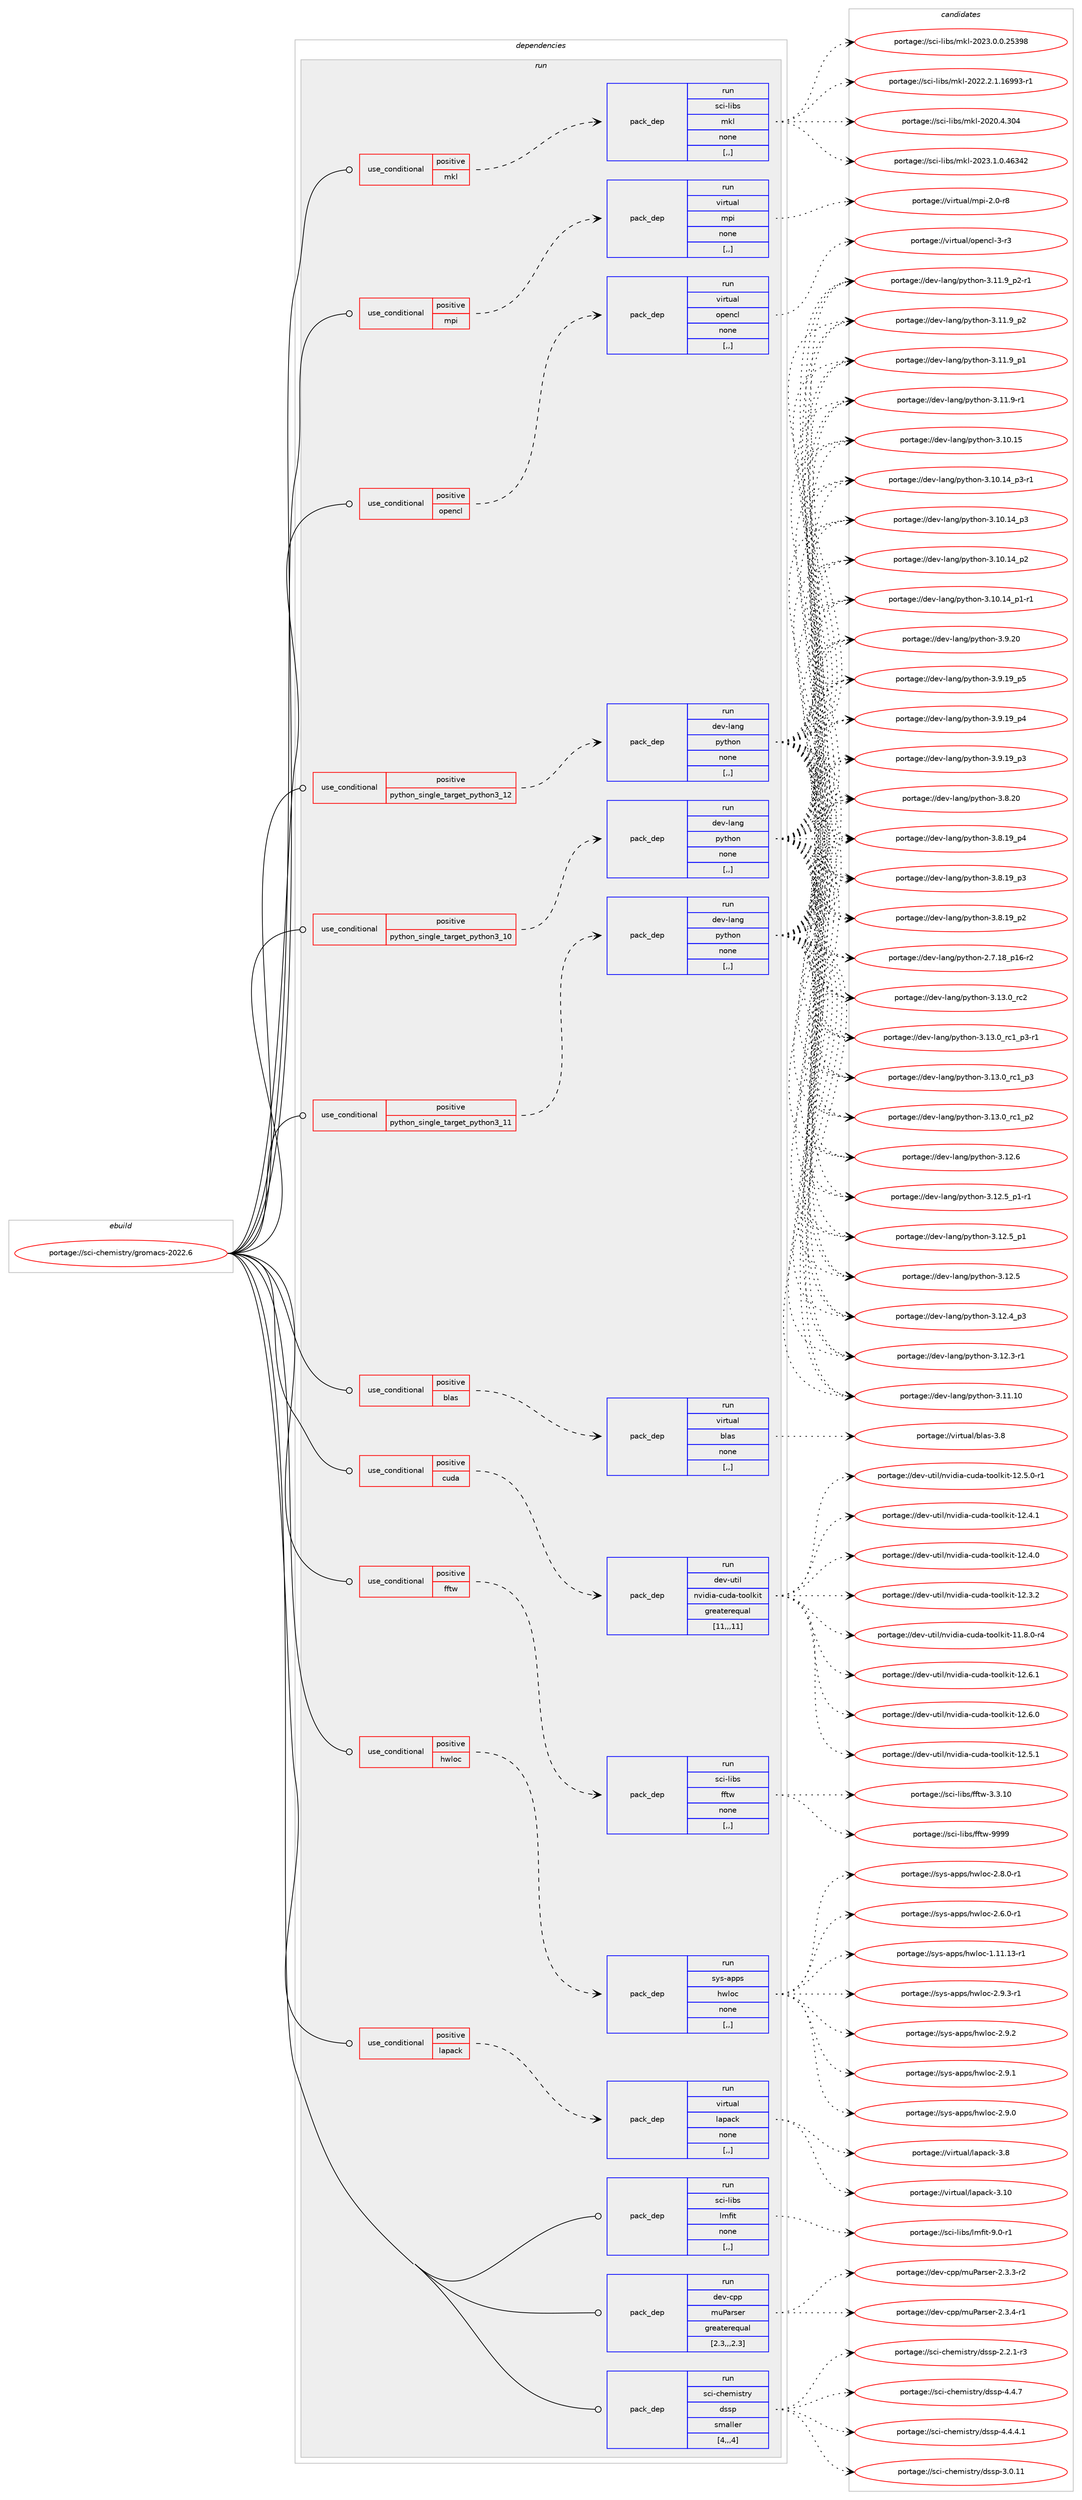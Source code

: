 digraph prolog {

# *************
# Graph options
# *************

newrank=true;
concentrate=true;
compound=true;
graph [rankdir=LR,fontname=Helvetica,fontsize=10,ranksep=1.5];#, ranksep=2.5, nodesep=0.2];
edge  [arrowhead=vee];
node  [fontname=Helvetica,fontsize=10];

# **********
# The ebuild
# **********

subgraph cluster_leftcol {
color=gray;
label=<<i>ebuild</i>>;
id [label="portage://sci-chemistry/gromacs-2022.6", color=red, width=4, href="../sci-chemistry/gromacs-2022.6.svg"];
}

# ****************
# The dependencies
# ****************

subgraph cluster_midcol {
color=gray;
label=<<i>dependencies</i>>;
subgraph cluster_compile {
fillcolor="#eeeeee";
style=filled;
label=<<i>compile</i>>;
}
subgraph cluster_compileandrun {
fillcolor="#eeeeee";
style=filled;
label=<<i>compile and run</i>>;
}
subgraph cluster_run {
fillcolor="#eeeeee";
style=filled;
label=<<i>run</i>>;
subgraph cond237757 {
dependency903241 [label=<<TABLE BORDER="0" CELLBORDER="1" CELLSPACING="0" CELLPADDING="4"><TR><TD ROWSPAN="3" CELLPADDING="10">use_conditional</TD></TR><TR><TD>positive</TD></TR><TR><TD>blas</TD></TR></TABLE>>, shape=none, color=red];
subgraph pack658912 {
dependency903242 [label=<<TABLE BORDER="0" CELLBORDER="1" CELLSPACING="0" CELLPADDING="4" WIDTH="220"><TR><TD ROWSPAN="6" CELLPADDING="30">pack_dep</TD></TR><TR><TD WIDTH="110">run</TD></TR><TR><TD>virtual</TD></TR><TR><TD>blas</TD></TR><TR><TD>none</TD></TR><TR><TD>[,,]</TD></TR></TABLE>>, shape=none, color=blue];
}
dependency903241:e -> dependency903242:w [weight=20,style="dashed",arrowhead="vee"];
}
id:e -> dependency903241:w [weight=20,style="solid",arrowhead="odot"];
subgraph cond237758 {
dependency903243 [label=<<TABLE BORDER="0" CELLBORDER="1" CELLSPACING="0" CELLPADDING="4"><TR><TD ROWSPAN="3" CELLPADDING="10">use_conditional</TD></TR><TR><TD>positive</TD></TR><TR><TD>cuda</TD></TR></TABLE>>, shape=none, color=red];
subgraph pack658913 {
dependency903244 [label=<<TABLE BORDER="0" CELLBORDER="1" CELLSPACING="0" CELLPADDING="4" WIDTH="220"><TR><TD ROWSPAN="6" CELLPADDING="30">pack_dep</TD></TR><TR><TD WIDTH="110">run</TD></TR><TR><TD>dev-util</TD></TR><TR><TD>nvidia-cuda-toolkit</TD></TR><TR><TD>greaterequal</TD></TR><TR><TD>[11,,,11]</TD></TR></TABLE>>, shape=none, color=blue];
}
dependency903243:e -> dependency903244:w [weight=20,style="dashed",arrowhead="vee"];
}
id:e -> dependency903243:w [weight=20,style="solid",arrowhead="odot"];
subgraph cond237759 {
dependency903245 [label=<<TABLE BORDER="0" CELLBORDER="1" CELLSPACING="0" CELLPADDING="4"><TR><TD ROWSPAN="3" CELLPADDING="10">use_conditional</TD></TR><TR><TD>positive</TD></TR><TR><TD>fftw</TD></TR></TABLE>>, shape=none, color=red];
subgraph pack658914 {
dependency903246 [label=<<TABLE BORDER="0" CELLBORDER="1" CELLSPACING="0" CELLPADDING="4" WIDTH="220"><TR><TD ROWSPAN="6" CELLPADDING="30">pack_dep</TD></TR><TR><TD WIDTH="110">run</TD></TR><TR><TD>sci-libs</TD></TR><TR><TD>fftw</TD></TR><TR><TD>none</TD></TR><TR><TD>[,,]</TD></TR></TABLE>>, shape=none, color=blue];
}
dependency903245:e -> dependency903246:w [weight=20,style="dashed",arrowhead="vee"];
}
id:e -> dependency903245:w [weight=20,style="solid",arrowhead="odot"];
subgraph cond237760 {
dependency903247 [label=<<TABLE BORDER="0" CELLBORDER="1" CELLSPACING="0" CELLPADDING="4"><TR><TD ROWSPAN="3" CELLPADDING="10">use_conditional</TD></TR><TR><TD>positive</TD></TR><TR><TD>hwloc</TD></TR></TABLE>>, shape=none, color=red];
subgraph pack658915 {
dependency903248 [label=<<TABLE BORDER="0" CELLBORDER="1" CELLSPACING="0" CELLPADDING="4" WIDTH="220"><TR><TD ROWSPAN="6" CELLPADDING="30">pack_dep</TD></TR><TR><TD WIDTH="110">run</TD></TR><TR><TD>sys-apps</TD></TR><TR><TD>hwloc</TD></TR><TR><TD>none</TD></TR><TR><TD>[,,]</TD></TR></TABLE>>, shape=none, color=blue];
}
dependency903247:e -> dependency903248:w [weight=20,style="dashed",arrowhead="vee"];
}
id:e -> dependency903247:w [weight=20,style="solid",arrowhead="odot"];
subgraph cond237761 {
dependency903249 [label=<<TABLE BORDER="0" CELLBORDER="1" CELLSPACING="0" CELLPADDING="4"><TR><TD ROWSPAN="3" CELLPADDING="10">use_conditional</TD></TR><TR><TD>positive</TD></TR><TR><TD>lapack</TD></TR></TABLE>>, shape=none, color=red];
subgraph pack658916 {
dependency903250 [label=<<TABLE BORDER="0" CELLBORDER="1" CELLSPACING="0" CELLPADDING="4" WIDTH="220"><TR><TD ROWSPAN="6" CELLPADDING="30">pack_dep</TD></TR><TR><TD WIDTH="110">run</TD></TR><TR><TD>virtual</TD></TR><TR><TD>lapack</TD></TR><TR><TD>none</TD></TR><TR><TD>[,,]</TD></TR></TABLE>>, shape=none, color=blue];
}
dependency903249:e -> dependency903250:w [weight=20,style="dashed",arrowhead="vee"];
}
id:e -> dependency903249:w [weight=20,style="solid",arrowhead="odot"];
subgraph cond237762 {
dependency903251 [label=<<TABLE BORDER="0" CELLBORDER="1" CELLSPACING="0" CELLPADDING="4"><TR><TD ROWSPAN="3" CELLPADDING="10">use_conditional</TD></TR><TR><TD>positive</TD></TR><TR><TD>mkl</TD></TR></TABLE>>, shape=none, color=red];
subgraph pack658917 {
dependency903252 [label=<<TABLE BORDER="0" CELLBORDER="1" CELLSPACING="0" CELLPADDING="4" WIDTH="220"><TR><TD ROWSPAN="6" CELLPADDING="30">pack_dep</TD></TR><TR><TD WIDTH="110">run</TD></TR><TR><TD>sci-libs</TD></TR><TR><TD>mkl</TD></TR><TR><TD>none</TD></TR><TR><TD>[,,]</TD></TR></TABLE>>, shape=none, color=blue];
}
dependency903251:e -> dependency903252:w [weight=20,style="dashed",arrowhead="vee"];
}
id:e -> dependency903251:w [weight=20,style="solid",arrowhead="odot"];
subgraph cond237763 {
dependency903253 [label=<<TABLE BORDER="0" CELLBORDER="1" CELLSPACING="0" CELLPADDING="4"><TR><TD ROWSPAN="3" CELLPADDING="10">use_conditional</TD></TR><TR><TD>positive</TD></TR><TR><TD>mpi</TD></TR></TABLE>>, shape=none, color=red];
subgraph pack658918 {
dependency903254 [label=<<TABLE BORDER="0" CELLBORDER="1" CELLSPACING="0" CELLPADDING="4" WIDTH="220"><TR><TD ROWSPAN="6" CELLPADDING="30">pack_dep</TD></TR><TR><TD WIDTH="110">run</TD></TR><TR><TD>virtual</TD></TR><TR><TD>mpi</TD></TR><TR><TD>none</TD></TR><TR><TD>[,,]</TD></TR></TABLE>>, shape=none, color=blue];
}
dependency903253:e -> dependency903254:w [weight=20,style="dashed",arrowhead="vee"];
}
id:e -> dependency903253:w [weight=20,style="solid",arrowhead="odot"];
subgraph cond237764 {
dependency903255 [label=<<TABLE BORDER="0" CELLBORDER="1" CELLSPACING="0" CELLPADDING="4"><TR><TD ROWSPAN="3" CELLPADDING="10">use_conditional</TD></TR><TR><TD>positive</TD></TR><TR><TD>opencl</TD></TR></TABLE>>, shape=none, color=red];
subgraph pack658919 {
dependency903256 [label=<<TABLE BORDER="0" CELLBORDER="1" CELLSPACING="0" CELLPADDING="4" WIDTH="220"><TR><TD ROWSPAN="6" CELLPADDING="30">pack_dep</TD></TR><TR><TD WIDTH="110">run</TD></TR><TR><TD>virtual</TD></TR><TR><TD>opencl</TD></TR><TR><TD>none</TD></TR><TR><TD>[,,]</TD></TR></TABLE>>, shape=none, color=blue];
}
dependency903255:e -> dependency903256:w [weight=20,style="dashed",arrowhead="vee"];
}
id:e -> dependency903255:w [weight=20,style="solid",arrowhead="odot"];
subgraph cond237765 {
dependency903257 [label=<<TABLE BORDER="0" CELLBORDER="1" CELLSPACING="0" CELLPADDING="4"><TR><TD ROWSPAN="3" CELLPADDING="10">use_conditional</TD></TR><TR><TD>positive</TD></TR><TR><TD>python_single_target_python3_10</TD></TR></TABLE>>, shape=none, color=red];
subgraph pack658920 {
dependency903258 [label=<<TABLE BORDER="0" CELLBORDER="1" CELLSPACING="0" CELLPADDING="4" WIDTH="220"><TR><TD ROWSPAN="6" CELLPADDING="30">pack_dep</TD></TR><TR><TD WIDTH="110">run</TD></TR><TR><TD>dev-lang</TD></TR><TR><TD>python</TD></TR><TR><TD>none</TD></TR><TR><TD>[,,]</TD></TR></TABLE>>, shape=none, color=blue];
}
dependency903257:e -> dependency903258:w [weight=20,style="dashed",arrowhead="vee"];
}
id:e -> dependency903257:w [weight=20,style="solid",arrowhead="odot"];
subgraph cond237766 {
dependency903259 [label=<<TABLE BORDER="0" CELLBORDER="1" CELLSPACING="0" CELLPADDING="4"><TR><TD ROWSPAN="3" CELLPADDING="10">use_conditional</TD></TR><TR><TD>positive</TD></TR><TR><TD>python_single_target_python3_11</TD></TR></TABLE>>, shape=none, color=red];
subgraph pack658921 {
dependency903260 [label=<<TABLE BORDER="0" CELLBORDER="1" CELLSPACING="0" CELLPADDING="4" WIDTH="220"><TR><TD ROWSPAN="6" CELLPADDING="30">pack_dep</TD></TR><TR><TD WIDTH="110">run</TD></TR><TR><TD>dev-lang</TD></TR><TR><TD>python</TD></TR><TR><TD>none</TD></TR><TR><TD>[,,]</TD></TR></TABLE>>, shape=none, color=blue];
}
dependency903259:e -> dependency903260:w [weight=20,style="dashed",arrowhead="vee"];
}
id:e -> dependency903259:w [weight=20,style="solid",arrowhead="odot"];
subgraph cond237767 {
dependency903261 [label=<<TABLE BORDER="0" CELLBORDER="1" CELLSPACING="0" CELLPADDING="4"><TR><TD ROWSPAN="3" CELLPADDING="10">use_conditional</TD></TR><TR><TD>positive</TD></TR><TR><TD>python_single_target_python3_12</TD></TR></TABLE>>, shape=none, color=red];
subgraph pack658922 {
dependency903262 [label=<<TABLE BORDER="0" CELLBORDER="1" CELLSPACING="0" CELLPADDING="4" WIDTH="220"><TR><TD ROWSPAN="6" CELLPADDING="30">pack_dep</TD></TR><TR><TD WIDTH="110">run</TD></TR><TR><TD>dev-lang</TD></TR><TR><TD>python</TD></TR><TR><TD>none</TD></TR><TR><TD>[,,]</TD></TR></TABLE>>, shape=none, color=blue];
}
dependency903261:e -> dependency903262:w [weight=20,style="dashed",arrowhead="vee"];
}
id:e -> dependency903261:w [weight=20,style="solid",arrowhead="odot"];
subgraph pack658923 {
dependency903263 [label=<<TABLE BORDER="0" CELLBORDER="1" CELLSPACING="0" CELLPADDING="4" WIDTH="220"><TR><TD ROWSPAN="6" CELLPADDING="30">pack_dep</TD></TR><TR><TD WIDTH="110">run</TD></TR><TR><TD>dev-cpp</TD></TR><TR><TD>muParser</TD></TR><TR><TD>greaterequal</TD></TR><TR><TD>[2.3,,,2.3]</TD></TR></TABLE>>, shape=none, color=blue];
}
id:e -> dependency903263:w [weight=20,style="solid",arrowhead="odot"];
subgraph pack658924 {
dependency903264 [label=<<TABLE BORDER="0" CELLBORDER="1" CELLSPACING="0" CELLPADDING="4" WIDTH="220"><TR><TD ROWSPAN="6" CELLPADDING="30">pack_dep</TD></TR><TR><TD WIDTH="110">run</TD></TR><TR><TD>sci-chemistry</TD></TR><TR><TD>dssp</TD></TR><TR><TD>smaller</TD></TR><TR><TD>[4,,,4]</TD></TR></TABLE>>, shape=none, color=blue];
}
id:e -> dependency903264:w [weight=20,style="solid",arrowhead="odot"];
subgraph pack658925 {
dependency903265 [label=<<TABLE BORDER="0" CELLBORDER="1" CELLSPACING="0" CELLPADDING="4" WIDTH="220"><TR><TD ROWSPAN="6" CELLPADDING="30">pack_dep</TD></TR><TR><TD WIDTH="110">run</TD></TR><TR><TD>sci-libs</TD></TR><TR><TD>lmfit</TD></TR><TR><TD>none</TD></TR><TR><TD>[,,]</TD></TR></TABLE>>, shape=none, color=blue];
}
id:e -> dependency903265:w [weight=20,style="solid",arrowhead="odot"];
}
}

# **************
# The candidates
# **************

subgraph cluster_choices {
rank=same;
color=gray;
label=<<i>candidates</i>>;

subgraph choice658912 {
color=black;
nodesep=1;
choice1181051141161179710847981089711545514656 [label="portage://virtual/blas-3.8", color=red, width=4,href="../virtual/blas-3.8.svg"];
dependency903242:e -> choice1181051141161179710847981089711545514656:w [style=dotted,weight="100"];
}
subgraph choice658913 {
color=black;
nodesep=1;
choice1001011184511711610510847110118105100105974599117100974511611111110810710511645495046544649 [label="portage://dev-util/nvidia-cuda-toolkit-12.6.1", color=red, width=4,href="../dev-util/nvidia-cuda-toolkit-12.6.1.svg"];
choice1001011184511711610510847110118105100105974599117100974511611111110810710511645495046544648 [label="portage://dev-util/nvidia-cuda-toolkit-12.6.0", color=red, width=4,href="../dev-util/nvidia-cuda-toolkit-12.6.0.svg"];
choice1001011184511711610510847110118105100105974599117100974511611111110810710511645495046534649 [label="portage://dev-util/nvidia-cuda-toolkit-12.5.1", color=red, width=4,href="../dev-util/nvidia-cuda-toolkit-12.5.1.svg"];
choice10010111845117116105108471101181051001059745991171009745116111111108107105116454950465346484511449 [label="portage://dev-util/nvidia-cuda-toolkit-12.5.0-r1", color=red, width=4,href="../dev-util/nvidia-cuda-toolkit-12.5.0-r1.svg"];
choice1001011184511711610510847110118105100105974599117100974511611111110810710511645495046524649 [label="portage://dev-util/nvidia-cuda-toolkit-12.4.1", color=red, width=4,href="../dev-util/nvidia-cuda-toolkit-12.4.1.svg"];
choice1001011184511711610510847110118105100105974599117100974511611111110810710511645495046524648 [label="portage://dev-util/nvidia-cuda-toolkit-12.4.0", color=red, width=4,href="../dev-util/nvidia-cuda-toolkit-12.4.0.svg"];
choice1001011184511711610510847110118105100105974599117100974511611111110810710511645495046514650 [label="portage://dev-util/nvidia-cuda-toolkit-12.3.2", color=red, width=4,href="../dev-util/nvidia-cuda-toolkit-12.3.2.svg"];
choice10010111845117116105108471101181051001059745991171009745116111111108107105116454949465646484511452 [label="portage://dev-util/nvidia-cuda-toolkit-11.8.0-r4", color=red, width=4,href="../dev-util/nvidia-cuda-toolkit-11.8.0-r4.svg"];
dependency903244:e -> choice1001011184511711610510847110118105100105974599117100974511611111110810710511645495046544649:w [style=dotted,weight="100"];
dependency903244:e -> choice1001011184511711610510847110118105100105974599117100974511611111110810710511645495046544648:w [style=dotted,weight="100"];
dependency903244:e -> choice1001011184511711610510847110118105100105974599117100974511611111110810710511645495046534649:w [style=dotted,weight="100"];
dependency903244:e -> choice10010111845117116105108471101181051001059745991171009745116111111108107105116454950465346484511449:w [style=dotted,weight="100"];
dependency903244:e -> choice1001011184511711610510847110118105100105974599117100974511611111110810710511645495046524649:w [style=dotted,weight="100"];
dependency903244:e -> choice1001011184511711610510847110118105100105974599117100974511611111110810710511645495046524648:w [style=dotted,weight="100"];
dependency903244:e -> choice1001011184511711610510847110118105100105974599117100974511611111110810710511645495046514650:w [style=dotted,weight="100"];
dependency903244:e -> choice10010111845117116105108471101181051001059745991171009745116111111108107105116454949465646484511452:w [style=dotted,weight="100"];
}
subgraph choice658914 {
color=black;
nodesep=1;
choice115991054510810598115471021021161194557575757 [label="portage://sci-libs/fftw-9999", color=red, width=4,href="../sci-libs/fftw-9999.svg"];
choice1159910545108105981154710210211611945514651464948 [label="portage://sci-libs/fftw-3.3.10", color=red, width=4,href="../sci-libs/fftw-3.3.10.svg"];
dependency903246:e -> choice115991054510810598115471021021161194557575757:w [style=dotted,weight="100"];
dependency903246:e -> choice1159910545108105981154710210211611945514651464948:w [style=dotted,weight="100"];
}
subgraph choice658915 {
color=black;
nodesep=1;
choice115121115459711211211547104119108111994550465746514511449 [label="portage://sys-apps/hwloc-2.9.3-r1", color=red, width=4,href="../sys-apps/hwloc-2.9.3-r1.svg"];
choice11512111545971121121154710411910811199455046574650 [label="portage://sys-apps/hwloc-2.9.2", color=red, width=4,href="../sys-apps/hwloc-2.9.2.svg"];
choice11512111545971121121154710411910811199455046574649 [label="portage://sys-apps/hwloc-2.9.1", color=red, width=4,href="../sys-apps/hwloc-2.9.1.svg"];
choice11512111545971121121154710411910811199455046574648 [label="portage://sys-apps/hwloc-2.9.0", color=red, width=4,href="../sys-apps/hwloc-2.9.0.svg"];
choice115121115459711211211547104119108111994550465646484511449 [label="portage://sys-apps/hwloc-2.8.0-r1", color=red, width=4,href="../sys-apps/hwloc-2.8.0-r1.svg"];
choice115121115459711211211547104119108111994550465446484511449 [label="portage://sys-apps/hwloc-2.6.0-r1", color=red, width=4,href="../sys-apps/hwloc-2.6.0-r1.svg"];
choice1151211154597112112115471041191081119945494649494649514511449 [label="portage://sys-apps/hwloc-1.11.13-r1", color=red, width=4,href="../sys-apps/hwloc-1.11.13-r1.svg"];
dependency903248:e -> choice115121115459711211211547104119108111994550465746514511449:w [style=dotted,weight="100"];
dependency903248:e -> choice11512111545971121121154710411910811199455046574650:w [style=dotted,weight="100"];
dependency903248:e -> choice11512111545971121121154710411910811199455046574649:w [style=dotted,weight="100"];
dependency903248:e -> choice11512111545971121121154710411910811199455046574648:w [style=dotted,weight="100"];
dependency903248:e -> choice115121115459711211211547104119108111994550465646484511449:w [style=dotted,weight="100"];
dependency903248:e -> choice115121115459711211211547104119108111994550465446484511449:w [style=dotted,weight="100"];
dependency903248:e -> choice1151211154597112112115471041191081119945494649494649514511449:w [style=dotted,weight="100"];
}
subgraph choice658916 {
color=black;
nodesep=1;
choice11810511411611797108471089711297991074551464948 [label="portage://virtual/lapack-3.10", color=red, width=4,href="../virtual/lapack-3.10.svg"];
choice118105114116117971084710897112979910745514656 [label="portage://virtual/lapack-3.8", color=red, width=4,href="../virtual/lapack-3.8.svg"];
dependency903250:e -> choice11810511411611797108471089711297991074551464948:w [style=dotted,weight="100"];
dependency903250:e -> choice118105114116117971084710897112979910745514656:w [style=dotted,weight="100"];
}
subgraph choice658917 {
color=black;
nodesep=1;
choice11599105451081059811547109107108455048505146494648465254515250 [label="portage://sci-libs/mkl-2023.1.0.46342", color=red, width=4,href="../sci-libs/mkl-2023.1.0.46342.svg"];
choice11599105451081059811547109107108455048505146484648465053515756 [label="portage://sci-libs/mkl-2023.0.0.25398", color=red, width=4,href="../sci-libs/mkl-2023.0.0.25398.svg"];
choice115991054510810598115471091071084550485050465046494649545757514511449 [label="portage://sci-libs/mkl-2022.2.1.16993-r1", color=red, width=4,href="../sci-libs/mkl-2022.2.1.16993-r1.svg"];
choice115991054510810598115471091071084550485048465246514852 [label="portage://sci-libs/mkl-2020.4.304", color=red, width=4,href="../sci-libs/mkl-2020.4.304.svg"];
dependency903252:e -> choice11599105451081059811547109107108455048505146494648465254515250:w [style=dotted,weight="100"];
dependency903252:e -> choice11599105451081059811547109107108455048505146484648465053515756:w [style=dotted,weight="100"];
dependency903252:e -> choice115991054510810598115471091071084550485050465046494649545757514511449:w [style=dotted,weight="100"];
dependency903252:e -> choice115991054510810598115471091071084550485048465246514852:w [style=dotted,weight="100"];
}
subgraph choice658918 {
color=black;
nodesep=1;
choice1181051141161179710847109112105455046484511456 [label="portage://virtual/mpi-2.0-r8", color=red, width=4,href="../virtual/mpi-2.0-r8.svg"];
dependency903254:e -> choice1181051141161179710847109112105455046484511456:w [style=dotted,weight="100"];
}
subgraph choice658919 {
color=black;
nodesep=1;
choice11810511411611797108471111121011109910845514511451 [label="portage://virtual/opencl-3-r3", color=red, width=4,href="../virtual/opencl-3-r3.svg"];
dependency903256:e -> choice11810511411611797108471111121011109910845514511451:w [style=dotted,weight="100"];
}
subgraph choice658920 {
color=black;
nodesep=1;
choice10010111845108971101034711212111610411111045514649514648951149950 [label="portage://dev-lang/python-3.13.0_rc2", color=red, width=4,href="../dev-lang/python-3.13.0_rc2.svg"];
choice1001011184510897110103471121211161041111104551464951464895114994995112514511449 [label="portage://dev-lang/python-3.13.0_rc1_p3-r1", color=red, width=4,href="../dev-lang/python-3.13.0_rc1_p3-r1.svg"];
choice100101118451089711010347112121116104111110455146495146489511499499511251 [label="portage://dev-lang/python-3.13.0_rc1_p3", color=red, width=4,href="../dev-lang/python-3.13.0_rc1_p3.svg"];
choice100101118451089711010347112121116104111110455146495146489511499499511250 [label="portage://dev-lang/python-3.13.0_rc1_p2", color=red, width=4,href="../dev-lang/python-3.13.0_rc1_p2.svg"];
choice10010111845108971101034711212111610411111045514649504654 [label="portage://dev-lang/python-3.12.6", color=red, width=4,href="../dev-lang/python-3.12.6.svg"];
choice1001011184510897110103471121211161041111104551464950465395112494511449 [label="portage://dev-lang/python-3.12.5_p1-r1", color=red, width=4,href="../dev-lang/python-3.12.5_p1-r1.svg"];
choice100101118451089711010347112121116104111110455146495046539511249 [label="portage://dev-lang/python-3.12.5_p1", color=red, width=4,href="../dev-lang/python-3.12.5_p1.svg"];
choice10010111845108971101034711212111610411111045514649504653 [label="portage://dev-lang/python-3.12.5", color=red, width=4,href="../dev-lang/python-3.12.5.svg"];
choice100101118451089711010347112121116104111110455146495046529511251 [label="portage://dev-lang/python-3.12.4_p3", color=red, width=4,href="../dev-lang/python-3.12.4_p3.svg"];
choice100101118451089711010347112121116104111110455146495046514511449 [label="portage://dev-lang/python-3.12.3-r1", color=red, width=4,href="../dev-lang/python-3.12.3-r1.svg"];
choice1001011184510897110103471121211161041111104551464949464948 [label="portage://dev-lang/python-3.11.10", color=red, width=4,href="../dev-lang/python-3.11.10.svg"];
choice1001011184510897110103471121211161041111104551464949465795112504511449 [label="portage://dev-lang/python-3.11.9_p2-r1", color=red, width=4,href="../dev-lang/python-3.11.9_p2-r1.svg"];
choice100101118451089711010347112121116104111110455146494946579511250 [label="portage://dev-lang/python-3.11.9_p2", color=red, width=4,href="../dev-lang/python-3.11.9_p2.svg"];
choice100101118451089711010347112121116104111110455146494946579511249 [label="portage://dev-lang/python-3.11.9_p1", color=red, width=4,href="../dev-lang/python-3.11.9_p1.svg"];
choice100101118451089711010347112121116104111110455146494946574511449 [label="portage://dev-lang/python-3.11.9-r1", color=red, width=4,href="../dev-lang/python-3.11.9-r1.svg"];
choice1001011184510897110103471121211161041111104551464948464953 [label="portage://dev-lang/python-3.10.15", color=red, width=4,href="../dev-lang/python-3.10.15.svg"];
choice100101118451089711010347112121116104111110455146494846495295112514511449 [label="portage://dev-lang/python-3.10.14_p3-r1", color=red, width=4,href="../dev-lang/python-3.10.14_p3-r1.svg"];
choice10010111845108971101034711212111610411111045514649484649529511251 [label="portage://dev-lang/python-3.10.14_p3", color=red, width=4,href="../dev-lang/python-3.10.14_p3.svg"];
choice10010111845108971101034711212111610411111045514649484649529511250 [label="portage://dev-lang/python-3.10.14_p2", color=red, width=4,href="../dev-lang/python-3.10.14_p2.svg"];
choice100101118451089711010347112121116104111110455146494846495295112494511449 [label="portage://dev-lang/python-3.10.14_p1-r1", color=red, width=4,href="../dev-lang/python-3.10.14_p1-r1.svg"];
choice10010111845108971101034711212111610411111045514657465048 [label="portage://dev-lang/python-3.9.20", color=red, width=4,href="../dev-lang/python-3.9.20.svg"];
choice100101118451089711010347112121116104111110455146574649579511253 [label="portage://dev-lang/python-3.9.19_p5", color=red, width=4,href="../dev-lang/python-3.9.19_p5.svg"];
choice100101118451089711010347112121116104111110455146574649579511252 [label="portage://dev-lang/python-3.9.19_p4", color=red, width=4,href="../dev-lang/python-3.9.19_p4.svg"];
choice100101118451089711010347112121116104111110455146574649579511251 [label="portage://dev-lang/python-3.9.19_p3", color=red, width=4,href="../dev-lang/python-3.9.19_p3.svg"];
choice10010111845108971101034711212111610411111045514656465048 [label="portage://dev-lang/python-3.8.20", color=red, width=4,href="../dev-lang/python-3.8.20.svg"];
choice100101118451089711010347112121116104111110455146564649579511252 [label="portage://dev-lang/python-3.8.19_p4", color=red, width=4,href="../dev-lang/python-3.8.19_p4.svg"];
choice100101118451089711010347112121116104111110455146564649579511251 [label="portage://dev-lang/python-3.8.19_p3", color=red, width=4,href="../dev-lang/python-3.8.19_p3.svg"];
choice100101118451089711010347112121116104111110455146564649579511250 [label="portage://dev-lang/python-3.8.19_p2", color=red, width=4,href="../dev-lang/python-3.8.19_p2.svg"];
choice100101118451089711010347112121116104111110455046554649569511249544511450 [label="portage://dev-lang/python-2.7.18_p16-r2", color=red, width=4,href="../dev-lang/python-2.7.18_p16-r2.svg"];
dependency903258:e -> choice10010111845108971101034711212111610411111045514649514648951149950:w [style=dotted,weight="100"];
dependency903258:e -> choice1001011184510897110103471121211161041111104551464951464895114994995112514511449:w [style=dotted,weight="100"];
dependency903258:e -> choice100101118451089711010347112121116104111110455146495146489511499499511251:w [style=dotted,weight="100"];
dependency903258:e -> choice100101118451089711010347112121116104111110455146495146489511499499511250:w [style=dotted,weight="100"];
dependency903258:e -> choice10010111845108971101034711212111610411111045514649504654:w [style=dotted,weight="100"];
dependency903258:e -> choice1001011184510897110103471121211161041111104551464950465395112494511449:w [style=dotted,weight="100"];
dependency903258:e -> choice100101118451089711010347112121116104111110455146495046539511249:w [style=dotted,weight="100"];
dependency903258:e -> choice10010111845108971101034711212111610411111045514649504653:w [style=dotted,weight="100"];
dependency903258:e -> choice100101118451089711010347112121116104111110455146495046529511251:w [style=dotted,weight="100"];
dependency903258:e -> choice100101118451089711010347112121116104111110455146495046514511449:w [style=dotted,weight="100"];
dependency903258:e -> choice1001011184510897110103471121211161041111104551464949464948:w [style=dotted,weight="100"];
dependency903258:e -> choice1001011184510897110103471121211161041111104551464949465795112504511449:w [style=dotted,weight="100"];
dependency903258:e -> choice100101118451089711010347112121116104111110455146494946579511250:w [style=dotted,weight="100"];
dependency903258:e -> choice100101118451089711010347112121116104111110455146494946579511249:w [style=dotted,weight="100"];
dependency903258:e -> choice100101118451089711010347112121116104111110455146494946574511449:w [style=dotted,weight="100"];
dependency903258:e -> choice1001011184510897110103471121211161041111104551464948464953:w [style=dotted,weight="100"];
dependency903258:e -> choice100101118451089711010347112121116104111110455146494846495295112514511449:w [style=dotted,weight="100"];
dependency903258:e -> choice10010111845108971101034711212111610411111045514649484649529511251:w [style=dotted,weight="100"];
dependency903258:e -> choice10010111845108971101034711212111610411111045514649484649529511250:w [style=dotted,weight="100"];
dependency903258:e -> choice100101118451089711010347112121116104111110455146494846495295112494511449:w [style=dotted,weight="100"];
dependency903258:e -> choice10010111845108971101034711212111610411111045514657465048:w [style=dotted,weight="100"];
dependency903258:e -> choice100101118451089711010347112121116104111110455146574649579511253:w [style=dotted,weight="100"];
dependency903258:e -> choice100101118451089711010347112121116104111110455146574649579511252:w [style=dotted,weight="100"];
dependency903258:e -> choice100101118451089711010347112121116104111110455146574649579511251:w [style=dotted,weight="100"];
dependency903258:e -> choice10010111845108971101034711212111610411111045514656465048:w [style=dotted,weight="100"];
dependency903258:e -> choice100101118451089711010347112121116104111110455146564649579511252:w [style=dotted,weight="100"];
dependency903258:e -> choice100101118451089711010347112121116104111110455146564649579511251:w [style=dotted,weight="100"];
dependency903258:e -> choice100101118451089711010347112121116104111110455146564649579511250:w [style=dotted,weight="100"];
dependency903258:e -> choice100101118451089711010347112121116104111110455046554649569511249544511450:w [style=dotted,weight="100"];
}
subgraph choice658921 {
color=black;
nodesep=1;
choice10010111845108971101034711212111610411111045514649514648951149950 [label="portage://dev-lang/python-3.13.0_rc2", color=red, width=4,href="../dev-lang/python-3.13.0_rc2.svg"];
choice1001011184510897110103471121211161041111104551464951464895114994995112514511449 [label="portage://dev-lang/python-3.13.0_rc1_p3-r1", color=red, width=4,href="../dev-lang/python-3.13.0_rc1_p3-r1.svg"];
choice100101118451089711010347112121116104111110455146495146489511499499511251 [label="portage://dev-lang/python-3.13.0_rc1_p3", color=red, width=4,href="../dev-lang/python-3.13.0_rc1_p3.svg"];
choice100101118451089711010347112121116104111110455146495146489511499499511250 [label="portage://dev-lang/python-3.13.0_rc1_p2", color=red, width=4,href="../dev-lang/python-3.13.0_rc1_p2.svg"];
choice10010111845108971101034711212111610411111045514649504654 [label="portage://dev-lang/python-3.12.6", color=red, width=4,href="../dev-lang/python-3.12.6.svg"];
choice1001011184510897110103471121211161041111104551464950465395112494511449 [label="portage://dev-lang/python-3.12.5_p1-r1", color=red, width=4,href="../dev-lang/python-3.12.5_p1-r1.svg"];
choice100101118451089711010347112121116104111110455146495046539511249 [label="portage://dev-lang/python-3.12.5_p1", color=red, width=4,href="../dev-lang/python-3.12.5_p1.svg"];
choice10010111845108971101034711212111610411111045514649504653 [label="portage://dev-lang/python-3.12.5", color=red, width=4,href="../dev-lang/python-3.12.5.svg"];
choice100101118451089711010347112121116104111110455146495046529511251 [label="portage://dev-lang/python-3.12.4_p3", color=red, width=4,href="../dev-lang/python-3.12.4_p3.svg"];
choice100101118451089711010347112121116104111110455146495046514511449 [label="portage://dev-lang/python-3.12.3-r1", color=red, width=4,href="../dev-lang/python-3.12.3-r1.svg"];
choice1001011184510897110103471121211161041111104551464949464948 [label="portage://dev-lang/python-3.11.10", color=red, width=4,href="../dev-lang/python-3.11.10.svg"];
choice1001011184510897110103471121211161041111104551464949465795112504511449 [label="portage://dev-lang/python-3.11.9_p2-r1", color=red, width=4,href="../dev-lang/python-3.11.9_p2-r1.svg"];
choice100101118451089711010347112121116104111110455146494946579511250 [label="portage://dev-lang/python-3.11.9_p2", color=red, width=4,href="../dev-lang/python-3.11.9_p2.svg"];
choice100101118451089711010347112121116104111110455146494946579511249 [label="portage://dev-lang/python-3.11.9_p1", color=red, width=4,href="../dev-lang/python-3.11.9_p1.svg"];
choice100101118451089711010347112121116104111110455146494946574511449 [label="portage://dev-lang/python-3.11.9-r1", color=red, width=4,href="../dev-lang/python-3.11.9-r1.svg"];
choice1001011184510897110103471121211161041111104551464948464953 [label="portage://dev-lang/python-3.10.15", color=red, width=4,href="../dev-lang/python-3.10.15.svg"];
choice100101118451089711010347112121116104111110455146494846495295112514511449 [label="portage://dev-lang/python-3.10.14_p3-r1", color=red, width=4,href="../dev-lang/python-3.10.14_p3-r1.svg"];
choice10010111845108971101034711212111610411111045514649484649529511251 [label="portage://dev-lang/python-3.10.14_p3", color=red, width=4,href="../dev-lang/python-3.10.14_p3.svg"];
choice10010111845108971101034711212111610411111045514649484649529511250 [label="portage://dev-lang/python-3.10.14_p2", color=red, width=4,href="../dev-lang/python-3.10.14_p2.svg"];
choice100101118451089711010347112121116104111110455146494846495295112494511449 [label="portage://dev-lang/python-3.10.14_p1-r1", color=red, width=4,href="../dev-lang/python-3.10.14_p1-r1.svg"];
choice10010111845108971101034711212111610411111045514657465048 [label="portage://dev-lang/python-3.9.20", color=red, width=4,href="../dev-lang/python-3.9.20.svg"];
choice100101118451089711010347112121116104111110455146574649579511253 [label="portage://dev-lang/python-3.9.19_p5", color=red, width=4,href="../dev-lang/python-3.9.19_p5.svg"];
choice100101118451089711010347112121116104111110455146574649579511252 [label="portage://dev-lang/python-3.9.19_p4", color=red, width=4,href="../dev-lang/python-3.9.19_p4.svg"];
choice100101118451089711010347112121116104111110455146574649579511251 [label="portage://dev-lang/python-3.9.19_p3", color=red, width=4,href="../dev-lang/python-3.9.19_p3.svg"];
choice10010111845108971101034711212111610411111045514656465048 [label="portage://dev-lang/python-3.8.20", color=red, width=4,href="../dev-lang/python-3.8.20.svg"];
choice100101118451089711010347112121116104111110455146564649579511252 [label="portage://dev-lang/python-3.8.19_p4", color=red, width=4,href="../dev-lang/python-3.8.19_p4.svg"];
choice100101118451089711010347112121116104111110455146564649579511251 [label="portage://dev-lang/python-3.8.19_p3", color=red, width=4,href="../dev-lang/python-3.8.19_p3.svg"];
choice100101118451089711010347112121116104111110455146564649579511250 [label="portage://dev-lang/python-3.8.19_p2", color=red, width=4,href="../dev-lang/python-3.8.19_p2.svg"];
choice100101118451089711010347112121116104111110455046554649569511249544511450 [label="portage://dev-lang/python-2.7.18_p16-r2", color=red, width=4,href="../dev-lang/python-2.7.18_p16-r2.svg"];
dependency903260:e -> choice10010111845108971101034711212111610411111045514649514648951149950:w [style=dotted,weight="100"];
dependency903260:e -> choice1001011184510897110103471121211161041111104551464951464895114994995112514511449:w [style=dotted,weight="100"];
dependency903260:e -> choice100101118451089711010347112121116104111110455146495146489511499499511251:w [style=dotted,weight="100"];
dependency903260:e -> choice100101118451089711010347112121116104111110455146495146489511499499511250:w [style=dotted,weight="100"];
dependency903260:e -> choice10010111845108971101034711212111610411111045514649504654:w [style=dotted,weight="100"];
dependency903260:e -> choice1001011184510897110103471121211161041111104551464950465395112494511449:w [style=dotted,weight="100"];
dependency903260:e -> choice100101118451089711010347112121116104111110455146495046539511249:w [style=dotted,weight="100"];
dependency903260:e -> choice10010111845108971101034711212111610411111045514649504653:w [style=dotted,weight="100"];
dependency903260:e -> choice100101118451089711010347112121116104111110455146495046529511251:w [style=dotted,weight="100"];
dependency903260:e -> choice100101118451089711010347112121116104111110455146495046514511449:w [style=dotted,weight="100"];
dependency903260:e -> choice1001011184510897110103471121211161041111104551464949464948:w [style=dotted,weight="100"];
dependency903260:e -> choice1001011184510897110103471121211161041111104551464949465795112504511449:w [style=dotted,weight="100"];
dependency903260:e -> choice100101118451089711010347112121116104111110455146494946579511250:w [style=dotted,weight="100"];
dependency903260:e -> choice100101118451089711010347112121116104111110455146494946579511249:w [style=dotted,weight="100"];
dependency903260:e -> choice100101118451089711010347112121116104111110455146494946574511449:w [style=dotted,weight="100"];
dependency903260:e -> choice1001011184510897110103471121211161041111104551464948464953:w [style=dotted,weight="100"];
dependency903260:e -> choice100101118451089711010347112121116104111110455146494846495295112514511449:w [style=dotted,weight="100"];
dependency903260:e -> choice10010111845108971101034711212111610411111045514649484649529511251:w [style=dotted,weight="100"];
dependency903260:e -> choice10010111845108971101034711212111610411111045514649484649529511250:w [style=dotted,weight="100"];
dependency903260:e -> choice100101118451089711010347112121116104111110455146494846495295112494511449:w [style=dotted,weight="100"];
dependency903260:e -> choice10010111845108971101034711212111610411111045514657465048:w [style=dotted,weight="100"];
dependency903260:e -> choice100101118451089711010347112121116104111110455146574649579511253:w [style=dotted,weight="100"];
dependency903260:e -> choice100101118451089711010347112121116104111110455146574649579511252:w [style=dotted,weight="100"];
dependency903260:e -> choice100101118451089711010347112121116104111110455146574649579511251:w [style=dotted,weight="100"];
dependency903260:e -> choice10010111845108971101034711212111610411111045514656465048:w [style=dotted,weight="100"];
dependency903260:e -> choice100101118451089711010347112121116104111110455146564649579511252:w [style=dotted,weight="100"];
dependency903260:e -> choice100101118451089711010347112121116104111110455146564649579511251:w [style=dotted,weight="100"];
dependency903260:e -> choice100101118451089711010347112121116104111110455146564649579511250:w [style=dotted,weight="100"];
dependency903260:e -> choice100101118451089711010347112121116104111110455046554649569511249544511450:w [style=dotted,weight="100"];
}
subgraph choice658922 {
color=black;
nodesep=1;
choice10010111845108971101034711212111610411111045514649514648951149950 [label="portage://dev-lang/python-3.13.0_rc2", color=red, width=4,href="../dev-lang/python-3.13.0_rc2.svg"];
choice1001011184510897110103471121211161041111104551464951464895114994995112514511449 [label="portage://dev-lang/python-3.13.0_rc1_p3-r1", color=red, width=4,href="../dev-lang/python-3.13.0_rc1_p3-r1.svg"];
choice100101118451089711010347112121116104111110455146495146489511499499511251 [label="portage://dev-lang/python-3.13.0_rc1_p3", color=red, width=4,href="../dev-lang/python-3.13.0_rc1_p3.svg"];
choice100101118451089711010347112121116104111110455146495146489511499499511250 [label="portage://dev-lang/python-3.13.0_rc1_p2", color=red, width=4,href="../dev-lang/python-3.13.0_rc1_p2.svg"];
choice10010111845108971101034711212111610411111045514649504654 [label="portage://dev-lang/python-3.12.6", color=red, width=4,href="../dev-lang/python-3.12.6.svg"];
choice1001011184510897110103471121211161041111104551464950465395112494511449 [label="portage://dev-lang/python-3.12.5_p1-r1", color=red, width=4,href="../dev-lang/python-3.12.5_p1-r1.svg"];
choice100101118451089711010347112121116104111110455146495046539511249 [label="portage://dev-lang/python-3.12.5_p1", color=red, width=4,href="../dev-lang/python-3.12.5_p1.svg"];
choice10010111845108971101034711212111610411111045514649504653 [label="portage://dev-lang/python-3.12.5", color=red, width=4,href="../dev-lang/python-3.12.5.svg"];
choice100101118451089711010347112121116104111110455146495046529511251 [label="portage://dev-lang/python-3.12.4_p3", color=red, width=4,href="../dev-lang/python-3.12.4_p3.svg"];
choice100101118451089711010347112121116104111110455146495046514511449 [label="portage://dev-lang/python-3.12.3-r1", color=red, width=4,href="../dev-lang/python-3.12.3-r1.svg"];
choice1001011184510897110103471121211161041111104551464949464948 [label="portage://dev-lang/python-3.11.10", color=red, width=4,href="../dev-lang/python-3.11.10.svg"];
choice1001011184510897110103471121211161041111104551464949465795112504511449 [label="portage://dev-lang/python-3.11.9_p2-r1", color=red, width=4,href="../dev-lang/python-3.11.9_p2-r1.svg"];
choice100101118451089711010347112121116104111110455146494946579511250 [label="portage://dev-lang/python-3.11.9_p2", color=red, width=4,href="../dev-lang/python-3.11.9_p2.svg"];
choice100101118451089711010347112121116104111110455146494946579511249 [label="portage://dev-lang/python-3.11.9_p1", color=red, width=4,href="../dev-lang/python-3.11.9_p1.svg"];
choice100101118451089711010347112121116104111110455146494946574511449 [label="portage://dev-lang/python-3.11.9-r1", color=red, width=4,href="../dev-lang/python-3.11.9-r1.svg"];
choice1001011184510897110103471121211161041111104551464948464953 [label="portage://dev-lang/python-3.10.15", color=red, width=4,href="../dev-lang/python-3.10.15.svg"];
choice100101118451089711010347112121116104111110455146494846495295112514511449 [label="portage://dev-lang/python-3.10.14_p3-r1", color=red, width=4,href="../dev-lang/python-3.10.14_p3-r1.svg"];
choice10010111845108971101034711212111610411111045514649484649529511251 [label="portage://dev-lang/python-3.10.14_p3", color=red, width=4,href="../dev-lang/python-3.10.14_p3.svg"];
choice10010111845108971101034711212111610411111045514649484649529511250 [label="portage://dev-lang/python-3.10.14_p2", color=red, width=4,href="../dev-lang/python-3.10.14_p2.svg"];
choice100101118451089711010347112121116104111110455146494846495295112494511449 [label="portage://dev-lang/python-3.10.14_p1-r1", color=red, width=4,href="../dev-lang/python-3.10.14_p1-r1.svg"];
choice10010111845108971101034711212111610411111045514657465048 [label="portage://dev-lang/python-3.9.20", color=red, width=4,href="../dev-lang/python-3.9.20.svg"];
choice100101118451089711010347112121116104111110455146574649579511253 [label="portage://dev-lang/python-3.9.19_p5", color=red, width=4,href="../dev-lang/python-3.9.19_p5.svg"];
choice100101118451089711010347112121116104111110455146574649579511252 [label="portage://dev-lang/python-3.9.19_p4", color=red, width=4,href="../dev-lang/python-3.9.19_p4.svg"];
choice100101118451089711010347112121116104111110455146574649579511251 [label="portage://dev-lang/python-3.9.19_p3", color=red, width=4,href="../dev-lang/python-3.9.19_p3.svg"];
choice10010111845108971101034711212111610411111045514656465048 [label="portage://dev-lang/python-3.8.20", color=red, width=4,href="../dev-lang/python-3.8.20.svg"];
choice100101118451089711010347112121116104111110455146564649579511252 [label="portage://dev-lang/python-3.8.19_p4", color=red, width=4,href="../dev-lang/python-3.8.19_p4.svg"];
choice100101118451089711010347112121116104111110455146564649579511251 [label="portage://dev-lang/python-3.8.19_p3", color=red, width=4,href="../dev-lang/python-3.8.19_p3.svg"];
choice100101118451089711010347112121116104111110455146564649579511250 [label="portage://dev-lang/python-3.8.19_p2", color=red, width=4,href="../dev-lang/python-3.8.19_p2.svg"];
choice100101118451089711010347112121116104111110455046554649569511249544511450 [label="portage://dev-lang/python-2.7.18_p16-r2", color=red, width=4,href="../dev-lang/python-2.7.18_p16-r2.svg"];
dependency903262:e -> choice10010111845108971101034711212111610411111045514649514648951149950:w [style=dotted,weight="100"];
dependency903262:e -> choice1001011184510897110103471121211161041111104551464951464895114994995112514511449:w [style=dotted,weight="100"];
dependency903262:e -> choice100101118451089711010347112121116104111110455146495146489511499499511251:w [style=dotted,weight="100"];
dependency903262:e -> choice100101118451089711010347112121116104111110455146495146489511499499511250:w [style=dotted,weight="100"];
dependency903262:e -> choice10010111845108971101034711212111610411111045514649504654:w [style=dotted,weight="100"];
dependency903262:e -> choice1001011184510897110103471121211161041111104551464950465395112494511449:w [style=dotted,weight="100"];
dependency903262:e -> choice100101118451089711010347112121116104111110455146495046539511249:w [style=dotted,weight="100"];
dependency903262:e -> choice10010111845108971101034711212111610411111045514649504653:w [style=dotted,weight="100"];
dependency903262:e -> choice100101118451089711010347112121116104111110455146495046529511251:w [style=dotted,weight="100"];
dependency903262:e -> choice100101118451089711010347112121116104111110455146495046514511449:w [style=dotted,weight="100"];
dependency903262:e -> choice1001011184510897110103471121211161041111104551464949464948:w [style=dotted,weight="100"];
dependency903262:e -> choice1001011184510897110103471121211161041111104551464949465795112504511449:w [style=dotted,weight="100"];
dependency903262:e -> choice100101118451089711010347112121116104111110455146494946579511250:w [style=dotted,weight="100"];
dependency903262:e -> choice100101118451089711010347112121116104111110455146494946579511249:w [style=dotted,weight="100"];
dependency903262:e -> choice100101118451089711010347112121116104111110455146494946574511449:w [style=dotted,weight="100"];
dependency903262:e -> choice1001011184510897110103471121211161041111104551464948464953:w [style=dotted,weight="100"];
dependency903262:e -> choice100101118451089711010347112121116104111110455146494846495295112514511449:w [style=dotted,weight="100"];
dependency903262:e -> choice10010111845108971101034711212111610411111045514649484649529511251:w [style=dotted,weight="100"];
dependency903262:e -> choice10010111845108971101034711212111610411111045514649484649529511250:w [style=dotted,weight="100"];
dependency903262:e -> choice100101118451089711010347112121116104111110455146494846495295112494511449:w [style=dotted,weight="100"];
dependency903262:e -> choice10010111845108971101034711212111610411111045514657465048:w [style=dotted,weight="100"];
dependency903262:e -> choice100101118451089711010347112121116104111110455146574649579511253:w [style=dotted,weight="100"];
dependency903262:e -> choice100101118451089711010347112121116104111110455146574649579511252:w [style=dotted,weight="100"];
dependency903262:e -> choice100101118451089711010347112121116104111110455146574649579511251:w [style=dotted,weight="100"];
dependency903262:e -> choice10010111845108971101034711212111610411111045514656465048:w [style=dotted,weight="100"];
dependency903262:e -> choice100101118451089711010347112121116104111110455146564649579511252:w [style=dotted,weight="100"];
dependency903262:e -> choice100101118451089711010347112121116104111110455146564649579511251:w [style=dotted,weight="100"];
dependency903262:e -> choice100101118451089711010347112121116104111110455146564649579511250:w [style=dotted,weight="100"];
dependency903262:e -> choice100101118451089711010347112121116104111110455046554649569511249544511450:w [style=dotted,weight="100"];
}
subgraph choice658923 {
color=black;
nodesep=1;
choice10010111845991121124710911780971141151011144550465146524511449 [label="portage://dev-cpp/muParser-2.3.4-r1", color=red, width=4,href="../dev-cpp/muParser-2.3.4-r1.svg"];
choice10010111845991121124710911780971141151011144550465146514511450 [label="portage://dev-cpp/muParser-2.3.3-r2", color=red, width=4,href="../dev-cpp/muParser-2.3.3-r2.svg"];
dependency903263:e -> choice10010111845991121124710911780971141151011144550465146524511449:w [style=dotted,weight="100"];
dependency903263:e -> choice10010111845991121124710911780971141151011144550465146514511450:w [style=dotted,weight="100"];
}
subgraph choice658924 {
color=black;
nodesep=1;
choice11599105459910410110910511511611412147100115115112455246524655 [label="portage://sci-chemistry/dssp-4.4.7", color=red, width=4,href="../sci-chemistry/dssp-4.4.7.svg"];
choice115991054599104101109105115116114121471001151151124552465246524649 [label="portage://sci-chemistry/dssp-4.4.4.1", color=red, width=4,href="../sci-chemistry/dssp-4.4.4.1.svg"];
choice1159910545991041011091051151161141214710011511511245514648464949 [label="portage://sci-chemistry/dssp-3.0.11", color=red, width=4,href="../sci-chemistry/dssp-3.0.11.svg"];
choice115991054599104101109105115116114121471001151151124550465046494511451 [label="portage://sci-chemistry/dssp-2.2.1-r3", color=red, width=4,href="../sci-chemistry/dssp-2.2.1-r3.svg"];
dependency903264:e -> choice11599105459910410110910511511611412147100115115112455246524655:w [style=dotted,weight="100"];
dependency903264:e -> choice115991054599104101109105115116114121471001151151124552465246524649:w [style=dotted,weight="100"];
dependency903264:e -> choice1159910545991041011091051151161141214710011511511245514648464949:w [style=dotted,weight="100"];
dependency903264:e -> choice115991054599104101109105115116114121471001151151124550465046494511451:w [style=dotted,weight="100"];
}
subgraph choice658925 {
color=black;
nodesep=1;
choice11599105451081059811547108109102105116455746484511449 [label="portage://sci-libs/lmfit-9.0-r1", color=red, width=4,href="../sci-libs/lmfit-9.0-r1.svg"];
dependency903265:e -> choice11599105451081059811547108109102105116455746484511449:w [style=dotted,weight="100"];
}
}

}
